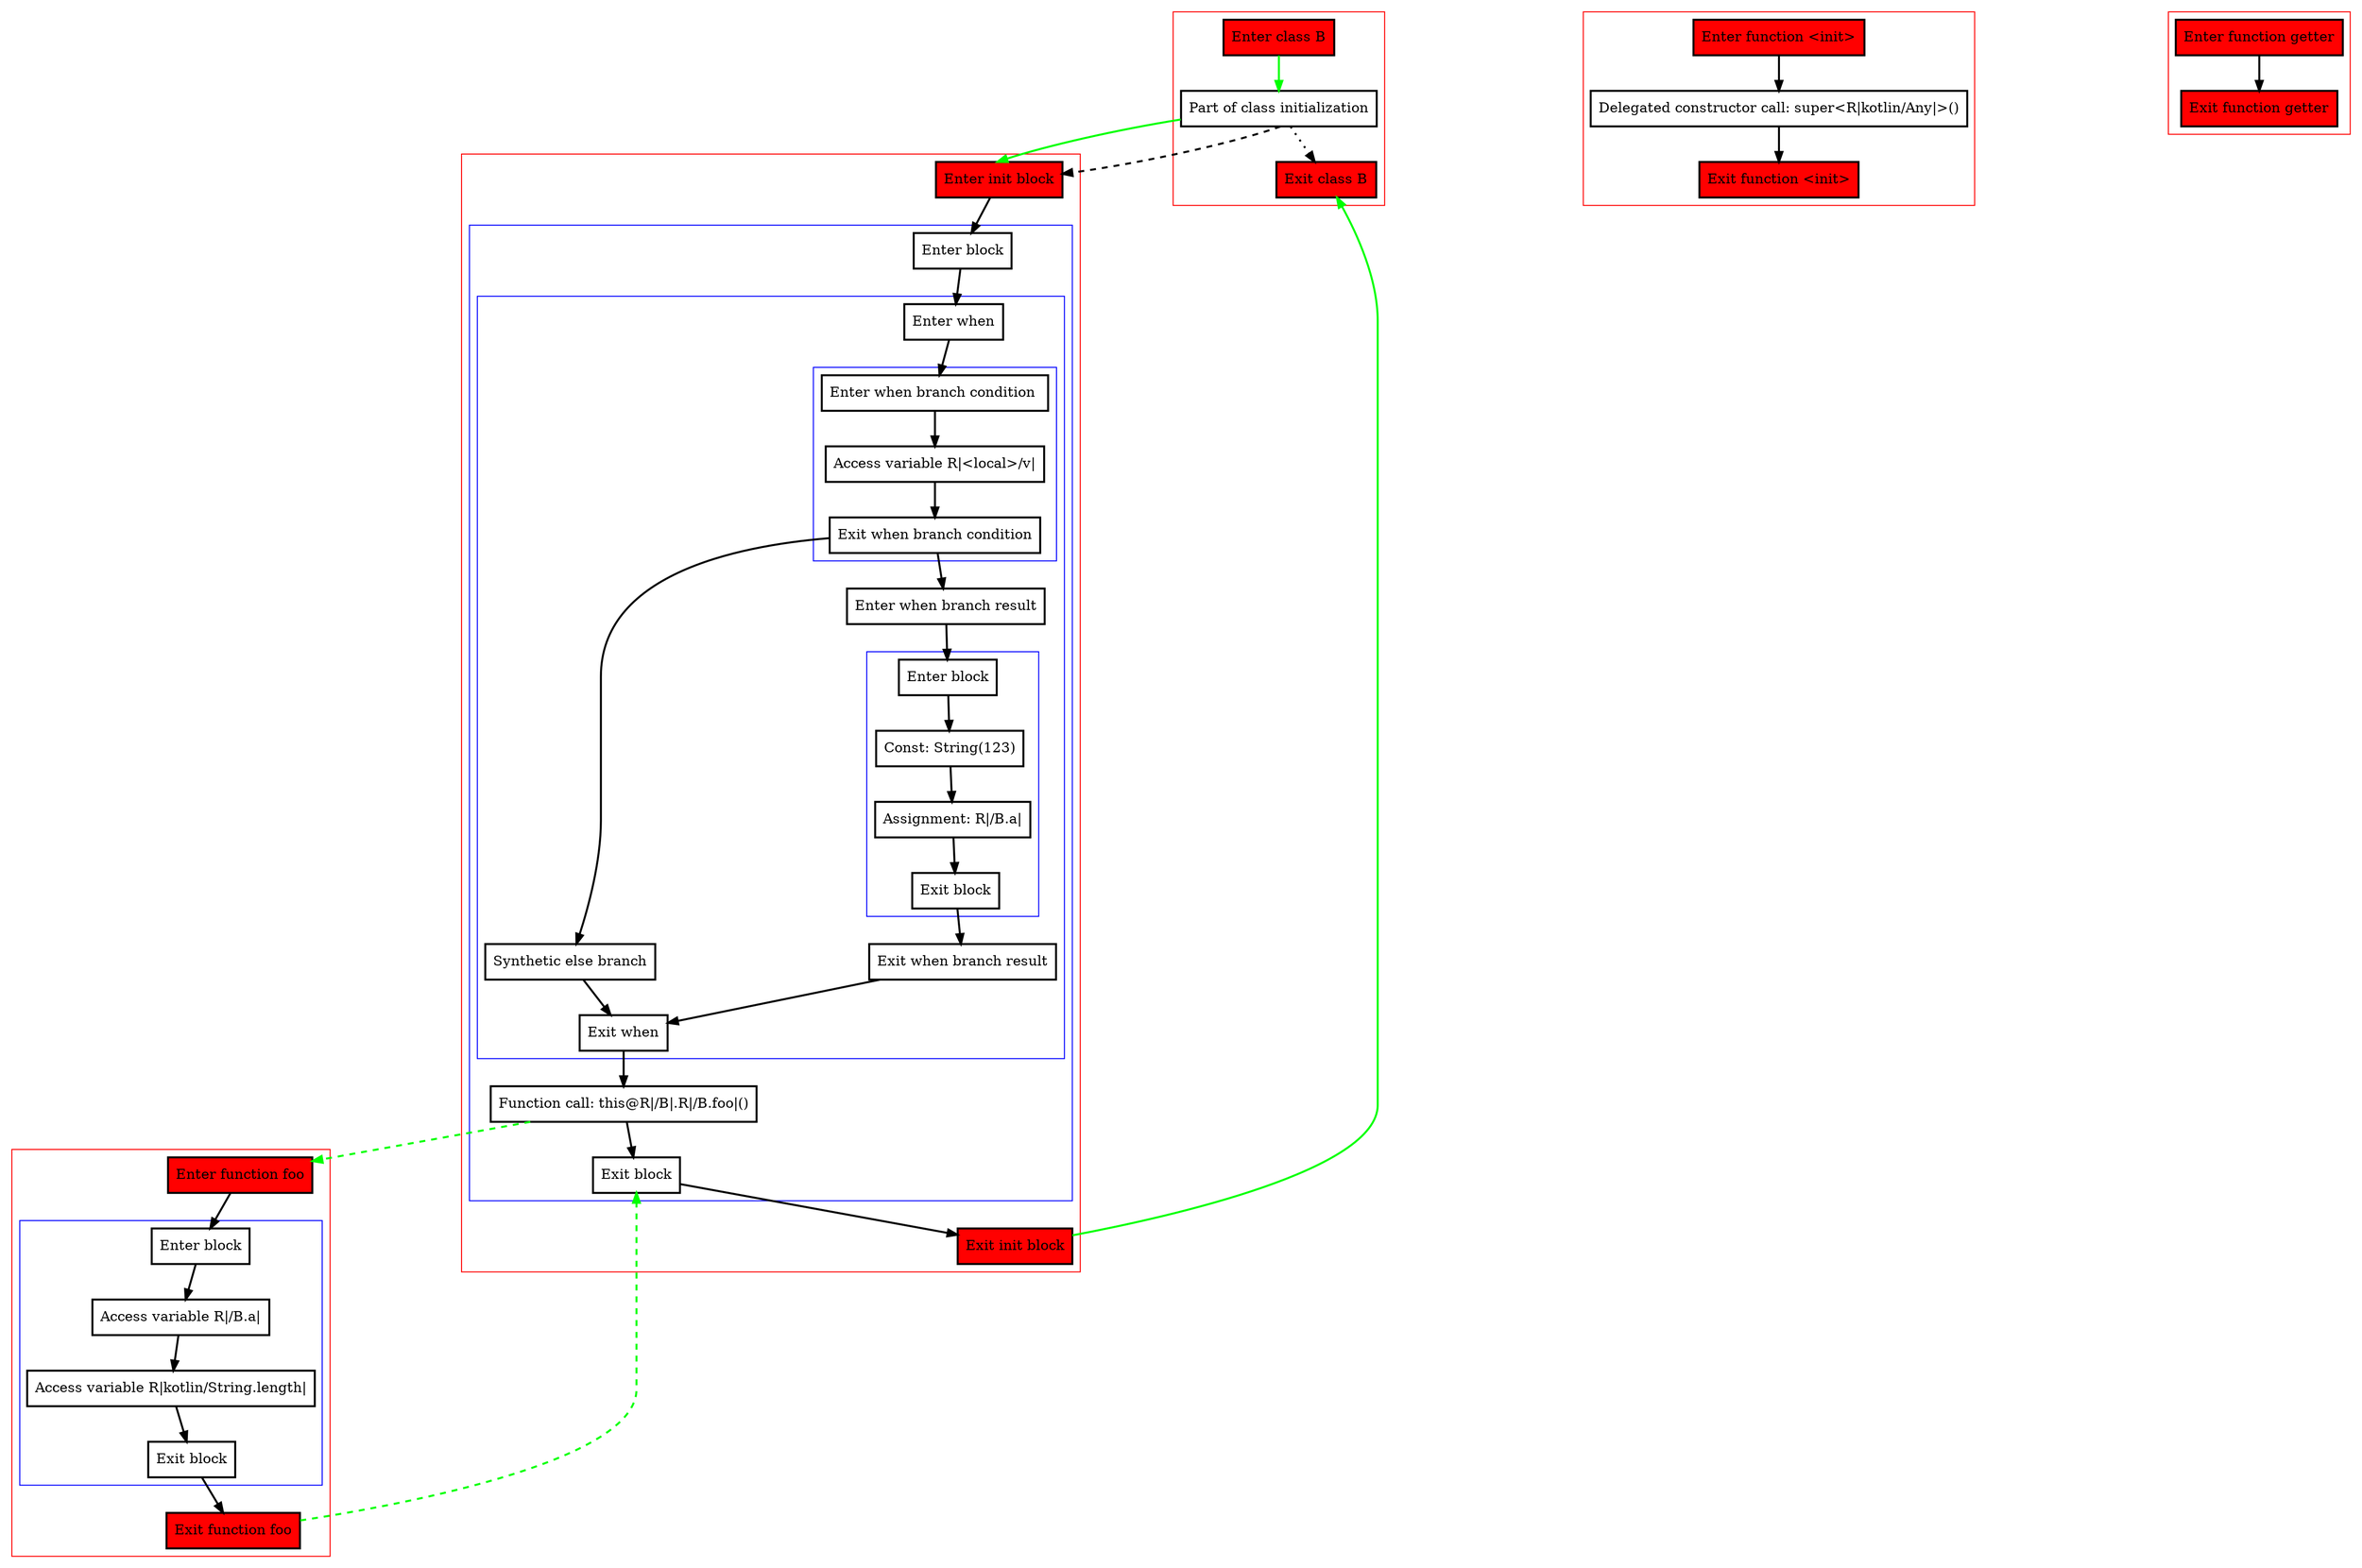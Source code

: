 digraph IfElseBranch_kt {
    graph [nodesep=3]
    node [shape=box penwidth=2]
    edge [penwidth=2]

    subgraph cluster_0 {
        color=red
        0 [label="Enter class B" style="filled" fillcolor=red];
        1 [label="Part of class initialization"];
        2 [label="Exit class B" style="filled" fillcolor=red];
    }
    0 -> {1} [color=green];
    1 -> {2} [style=dotted];
    1 -> {14} [color=green];
    1 -> {14} [style=dashed];

    subgraph cluster_1 {
        color=red
        3 [label="Enter function <init>" style="filled" fillcolor=red];
        4 [label="Delegated constructor call: super<R|kotlin/Any|>()"];
        5 [label="Exit function <init>" style="filled" fillcolor=red];
    }
    3 -> {4};
    4 -> {5};

    subgraph cluster_2 {
        color=red
        6 [label="Enter function getter" style="filled" fillcolor=red];
        7 [label="Exit function getter" style="filled" fillcolor=red];
    }
    6 -> {7};

    subgraph cluster_3 {
        color=red
        8 [label="Enter function foo" style="filled" fillcolor=red];
        subgraph cluster_4 {
            color=blue
            9 [label="Enter block"];
            10 [label="Access variable R|/B.a|"];
            11 [label="Access variable R|kotlin/String.length|"];
            12 [label="Exit block"];
        }
        13 [label="Exit function foo" style="filled" fillcolor=red];
    }
    8 -> {9};
    9 -> {10};
    10 -> {11};
    11 -> {12};
    12 -> {13};
    13 -> {29} [color=green style=dashed];

    subgraph cluster_5 {
        color=red
        14 [label="Enter init block" style="filled" fillcolor=red];
        subgraph cluster_6 {
            color=blue
            15 [label="Enter block"];
            subgraph cluster_7 {
                color=blue
                16 [label="Enter when"];
                subgraph cluster_8 {
                    color=blue
                    17 [label="Enter when branch condition "];
                    18 [label="Access variable R|<local>/v|"];
                    19 [label="Exit when branch condition"];
                }
                20 [label="Synthetic else branch"];
                21 [label="Enter when branch result"];
                subgraph cluster_9 {
                    color=blue
                    22 [label="Enter block"];
                    23 [label="Const: String(123)"];
                    24 [label="Assignment: R|/B.a|"];
                    25 [label="Exit block"];
                }
                26 [label="Exit when branch result"];
                27 [label="Exit when"];
            }
            28 [label="Function call: this@R|/B|.R|/B.foo|()"];
            29 [label="Exit block"];
        }
        30 [label="Exit init block" style="filled" fillcolor=red];
    }
    14 -> {15};
    15 -> {16};
    16 -> {17};
    17 -> {18};
    18 -> {19};
    19 -> {21 20};
    20 -> {27};
    21 -> {22};
    22 -> {23};
    23 -> {24};
    24 -> {25};
    25 -> {26};
    26 -> {27};
    27 -> {28};
    28 -> {29};
    28 -> {8} [color=green style=dashed];
    29 -> {30};
    30 -> {2} [color=green];

}
